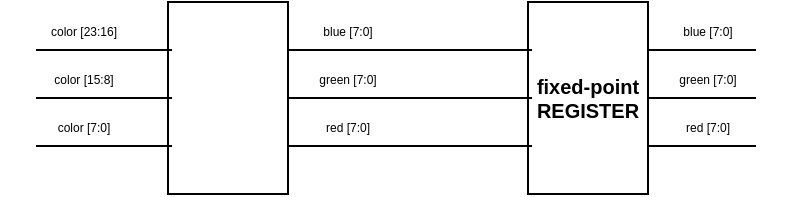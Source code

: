 <mxfile version="28.1.0">
  <diagram name="Trang-1" id="WLRwtq-kDGLY5TQ5newJ">
    <mxGraphModel dx="496" dy="271" grid="1" gridSize="6" guides="1" tooltips="1" connect="1" arrows="1" fold="1" page="1" pageScale="1" pageWidth="827" pageHeight="1169" background="#FFFFFF" math="0" shadow="0">
      <root>
        <mxCell id="0" />
        <mxCell id="1" parent="0" />
        <mxCell id="bJPotsn42vxniZM0l_nr-51" value="" style="rounded=0;whiteSpace=wrap;html=1;rotation=-90;" vertex="1" parent="1">
          <mxGeometry x="270" y="114" width="96" height="60" as="geometry" />
        </mxCell>
        <mxCell id="bJPotsn42vxniZM0l_nr-52" value="" style="endArrow=none;html=1;rounded=0;" edge="1" parent="1">
          <mxGeometry width="50" height="50" relative="1" as="geometry">
            <mxPoint x="222" y="120" as="sourcePoint" />
            <mxPoint x="290" y="120" as="targetPoint" />
          </mxGeometry>
        </mxCell>
        <mxCell id="bJPotsn42vxniZM0l_nr-53" value="" style="endArrow=none;html=1;rounded=0;" edge="1" parent="1">
          <mxGeometry width="50" height="50" relative="1" as="geometry">
            <mxPoint x="222" y="144" as="sourcePoint" />
            <mxPoint x="290" y="144" as="targetPoint" />
          </mxGeometry>
        </mxCell>
        <mxCell id="bJPotsn42vxniZM0l_nr-54" value="" style="endArrow=none;html=1;rounded=0;" edge="1" parent="1">
          <mxGeometry width="50" height="50" relative="1" as="geometry">
            <mxPoint x="222" y="168" as="sourcePoint" />
            <mxPoint x="290" y="168" as="targetPoint" />
          </mxGeometry>
        </mxCell>
        <mxCell id="bJPotsn42vxniZM0l_nr-55" value="color [23:16]" style="text;strokeColor=none;align=center;fillColor=none;html=1;verticalAlign=middle;whiteSpace=wrap;rounded=0;fontSize=6;" vertex="1" parent="1">
          <mxGeometry x="204" y="96" width="84" height="30" as="geometry" />
        </mxCell>
        <mxCell id="bJPotsn42vxniZM0l_nr-56" value="color [15:8]" style="text;strokeColor=none;align=center;fillColor=none;html=1;verticalAlign=middle;whiteSpace=wrap;rounded=0;fontSize=6;" vertex="1" parent="1">
          <mxGeometry x="204" y="120" width="84" height="30" as="geometry" />
        </mxCell>
        <mxCell id="bJPotsn42vxniZM0l_nr-60" value="color [7:0]" style="text;strokeColor=none;align=center;fillColor=none;html=1;verticalAlign=middle;whiteSpace=wrap;rounded=0;fontSize=6;" vertex="1" parent="1">
          <mxGeometry x="204" y="144" width="84" height="30" as="geometry" />
        </mxCell>
        <mxCell id="bJPotsn42vxniZM0l_nr-62" value="" style="endArrow=none;html=1;rounded=0;" edge="1" parent="1">
          <mxGeometry width="50" height="50" relative="1" as="geometry">
            <mxPoint x="348" y="120" as="sourcePoint" />
            <mxPoint x="402" y="120" as="targetPoint" />
          </mxGeometry>
        </mxCell>
        <mxCell id="bJPotsn42vxniZM0l_nr-65" value="" style="endArrow=none;html=1;rounded=0;" edge="1" parent="1">
          <mxGeometry width="50" height="50" relative="1" as="geometry">
            <mxPoint x="348" y="144" as="sourcePoint" />
            <mxPoint x="402" y="144" as="targetPoint" />
          </mxGeometry>
        </mxCell>
        <mxCell id="bJPotsn42vxniZM0l_nr-66" value="" style="endArrow=none;html=1;rounded=0;" edge="1" parent="1">
          <mxGeometry width="50" height="50" relative="1" as="geometry">
            <mxPoint x="348" y="168" as="sourcePoint" />
            <mxPoint x="402" y="168" as="targetPoint" />
          </mxGeometry>
        </mxCell>
        <mxCell id="bJPotsn42vxniZM0l_nr-68" value="blue [7:0]" style="text;strokeColor=none;align=center;fillColor=none;html=1;verticalAlign=middle;whiteSpace=wrap;rounded=0;fontSize=6;" vertex="1" parent="1">
          <mxGeometry x="336" y="96" width="84" height="30" as="geometry" />
        </mxCell>
        <mxCell id="bJPotsn42vxniZM0l_nr-69" value="green [7:0]" style="text;strokeColor=none;align=center;fillColor=none;html=1;verticalAlign=middle;whiteSpace=wrap;rounded=0;fontSize=6;" vertex="1" parent="1">
          <mxGeometry x="336" y="120" width="84" height="30" as="geometry" />
        </mxCell>
        <mxCell id="bJPotsn42vxniZM0l_nr-70" value="red [7:0]" style="text;strokeColor=none;align=center;fillColor=none;html=1;verticalAlign=middle;whiteSpace=wrap;rounded=0;fontSize=6;" vertex="1" parent="1">
          <mxGeometry x="336" y="144" width="84" height="30" as="geometry" />
        </mxCell>
        <mxCell id="bJPotsn42vxniZM0l_nr-71" value="" style="rounded=0;whiteSpace=wrap;html=1;rotation=-90;" vertex="1" parent="1">
          <mxGeometry x="450" y="114" width="96" height="60" as="geometry" />
        </mxCell>
        <mxCell id="bJPotsn42vxniZM0l_nr-72" value="" style="endArrow=none;html=1;rounded=0;" edge="1" parent="1">
          <mxGeometry width="50" height="50" relative="1" as="geometry">
            <mxPoint x="402" y="120" as="sourcePoint" />
            <mxPoint x="470" y="120" as="targetPoint" />
          </mxGeometry>
        </mxCell>
        <mxCell id="bJPotsn42vxniZM0l_nr-73" value="" style="endArrow=none;html=1;rounded=0;" edge="1" parent="1">
          <mxGeometry width="50" height="50" relative="1" as="geometry">
            <mxPoint x="402" y="144" as="sourcePoint" />
            <mxPoint x="470" y="144" as="targetPoint" />
          </mxGeometry>
        </mxCell>
        <mxCell id="bJPotsn42vxniZM0l_nr-74" value="" style="endArrow=none;html=1;rounded=0;" edge="1" parent="1">
          <mxGeometry width="50" height="50" relative="1" as="geometry">
            <mxPoint x="402" y="168" as="sourcePoint" />
            <mxPoint x="470" y="168" as="targetPoint" />
          </mxGeometry>
        </mxCell>
        <mxCell id="bJPotsn42vxniZM0l_nr-75" value="" style="endArrow=none;html=1;rounded=0;" edge="1" parent="1">
          <mxGeometry width="50" height="50" relative="1" as="geometry">
            <mxPoint x="528" y="120" as="sourcePoint" />
            <mxPoint x="582" y="120" as="targetPoint" />
          </mxGeometry>
        </mxCell>
        <mxCell id="bJPotsn42vxniZM0l_nr-76" value="" style="endArrow=none;html=1;rounded=0;" edge="1" parent="1">
          <mxGeometry width="50" height="50" relative="1" as="geometry">
            <mxPoint x="528" y="144" as="sourcePoint" />
            <mxPoint x="582" y="144" as="targetPoint" />
          </mxGeometry>
        </mxCell>
        <mxCell id="bJPotsn42vxniZM0l_nr-77" value="" style="endArrow=none;html=1;rounded=0;" edge="1" parent="1">
          <mxGeometry width="50" height="50" relative="1" as="geometry">
            <mxPoint x="528" y="168" as="sourcePoint" />
            <mxPoint x="582" y="168" as="targetPoint" />
          </mxGeometry>
        </mxCell>
        <mxCell id="bJPotsn42vxniZM0l_nr-78" value="blue [7:0]" style="text;strokeColor=none;align=center;fillColor=none;html=1;verticalAlign=middle;whiteSpace=wrap;rounded=0;fontSize=6;" vertex="1" parent="1">
          <mxGeometry x="516" y="96" width="84" height="30" as="geometry" />
        </mxCell>
        <mxCell id="bJPotsn42vxniZM0l_nr-79" value="green [7:0]" style="text;strokeColor=none;align=center;fillColor=none;html=1;verticalAlign=middle;whiteSpace=wrap;rounded=0;fontSize=6;" vertex="1" parent="1">
          <mxGeometry x="516" y="120" width="84" height="30" as="geometry" />
        </mxCell>
        <mxCell id="bJPotsn42vxniZM0l_nr-80" value="red [7:0]" style="text;strokeColor=none;align=center;fillColor=none;html=1;verticalAlign=middle;whiteSpace=wrap;rounded=0;fontSize=6;" vertex="1" parent="1">
          <mxGeometry x="516" y="144" width="84" height="30" as="geometry" />
        </mxCell>
        <mxCell id="bJPotsn42vxniZM0l_nr-81" value="&lt;b&gt;fixed-point REGISTER&lt;/b&gt;" style="text;strokeColor=none;align=center;fillColor=none;html=1;verticalAlign=middle;whiteSpace=wrap;rounded=0;fontSize=10;" vertex="1" parent="1">
          <mxGeometry x="453" y="135" width="90" height="18" as="geometry" />
        </mxCell>
      </root>
    </mxGraphModel>
  </diagram>
</mxfile>
